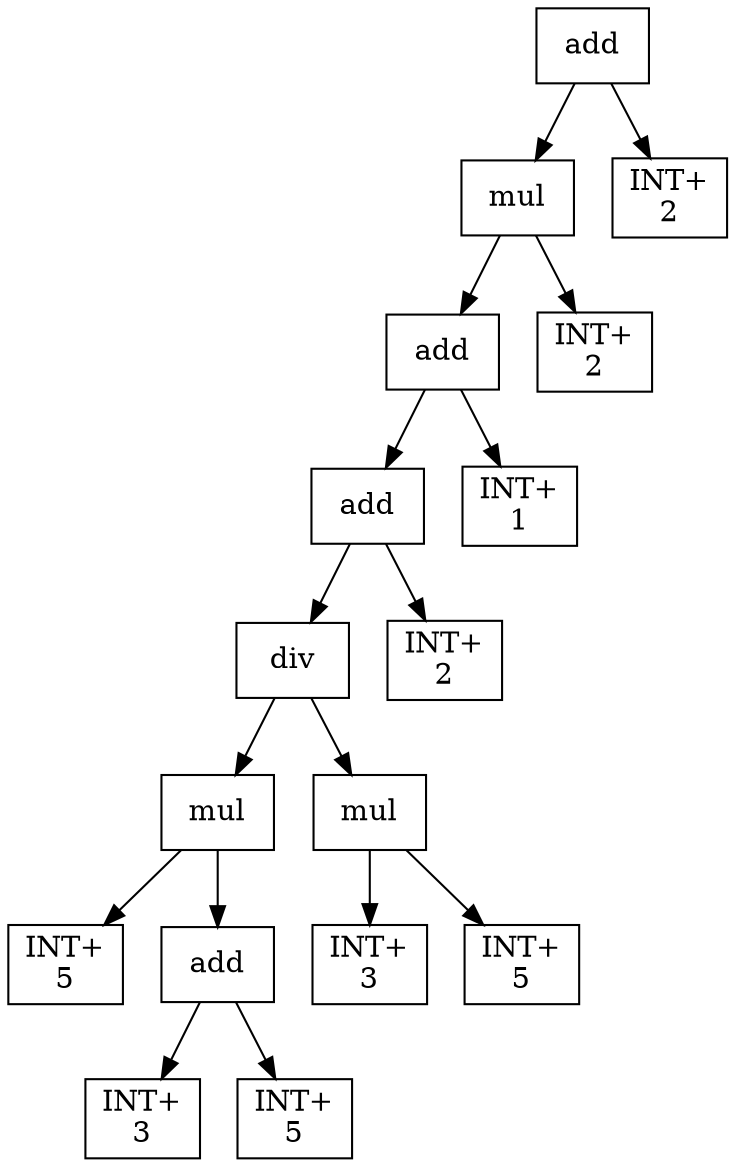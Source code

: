 digraph expr {
  node [shape=box];
  n1 [label="add"];
  n2 [label="mul"];
  n3 [label="add"];
  n4 [label="add"];
  n5 [label="div"];
  n6 [label="mul"];
  n7 [label="INT+\n5"];
  n8 [label="add"];
  n9 [label="INT+\n3"];
  n10 [label="INT+\n5"];
  n8 -> n9;
  n8 -> n10;
  n6 -> n7;
  n6 -> n8;
  n11 [label="mul"];
  n12 [label="INT+\n3"];
  n13 [label="INT+\n5"];
  n11 -> n12;
  n11 -> n13;
  n5 -> n6;
  n5 -> n11;
  n14 [label="INT+\n2"];
  n4 -> n5;
  n4 -> n14;
  n15 [label="INT+\n1"];
  n3 -> n4;
  n3 -> n15;
  n16 [label="INT+\n2"];
  n2 -> n3;
  n2 -> n16;
  n17 [label="INT+\n2"];
  n1 -> n2;
  n1 -> n17;
}